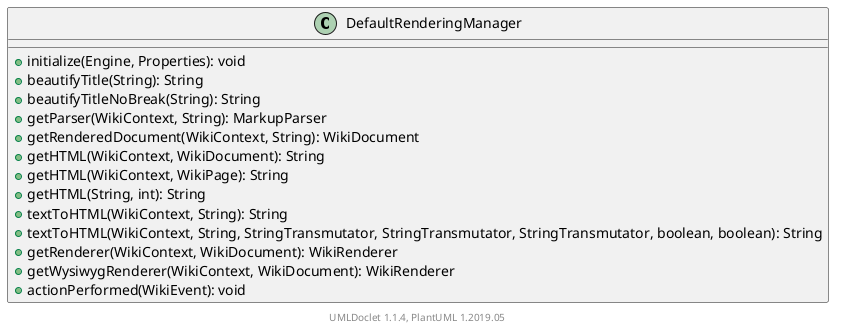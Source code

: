 @startuml

    class DefaultRenderingManager [[DefaultRenderingManager.html]] {
        +initialize(Engine, Properties): void
        +beautifyTitle(String): String
        +beautifyTitleNoBreak(String): String
        +getParser(WikiContext, String): MarkupParser
        +getRenderedDocument(WikiContext, String): WikiDocument
        +getHTML(WikiContext, WikiDocument): String
        +getHTML(WikiContext, WikiPage): String
        +getHTML(String, int): String
        +textToHTML(WikiContext, String): String
        +textToHTML(WikiContext, String, StringTransmutator, StringTransmutator, StringTransmutator, boolean, boolean): String
        +getRenderer(WikiContext, WikiDocument): WikiRenderer
        +getWysiwygRenderer(WikiContext, WikiDocument): WikiRenderer
        +actionPerformed(WikiEvent): void
    }


    center footer UMLDoclet 1.1.4, PlantUML 1.2019.05
@enduml
